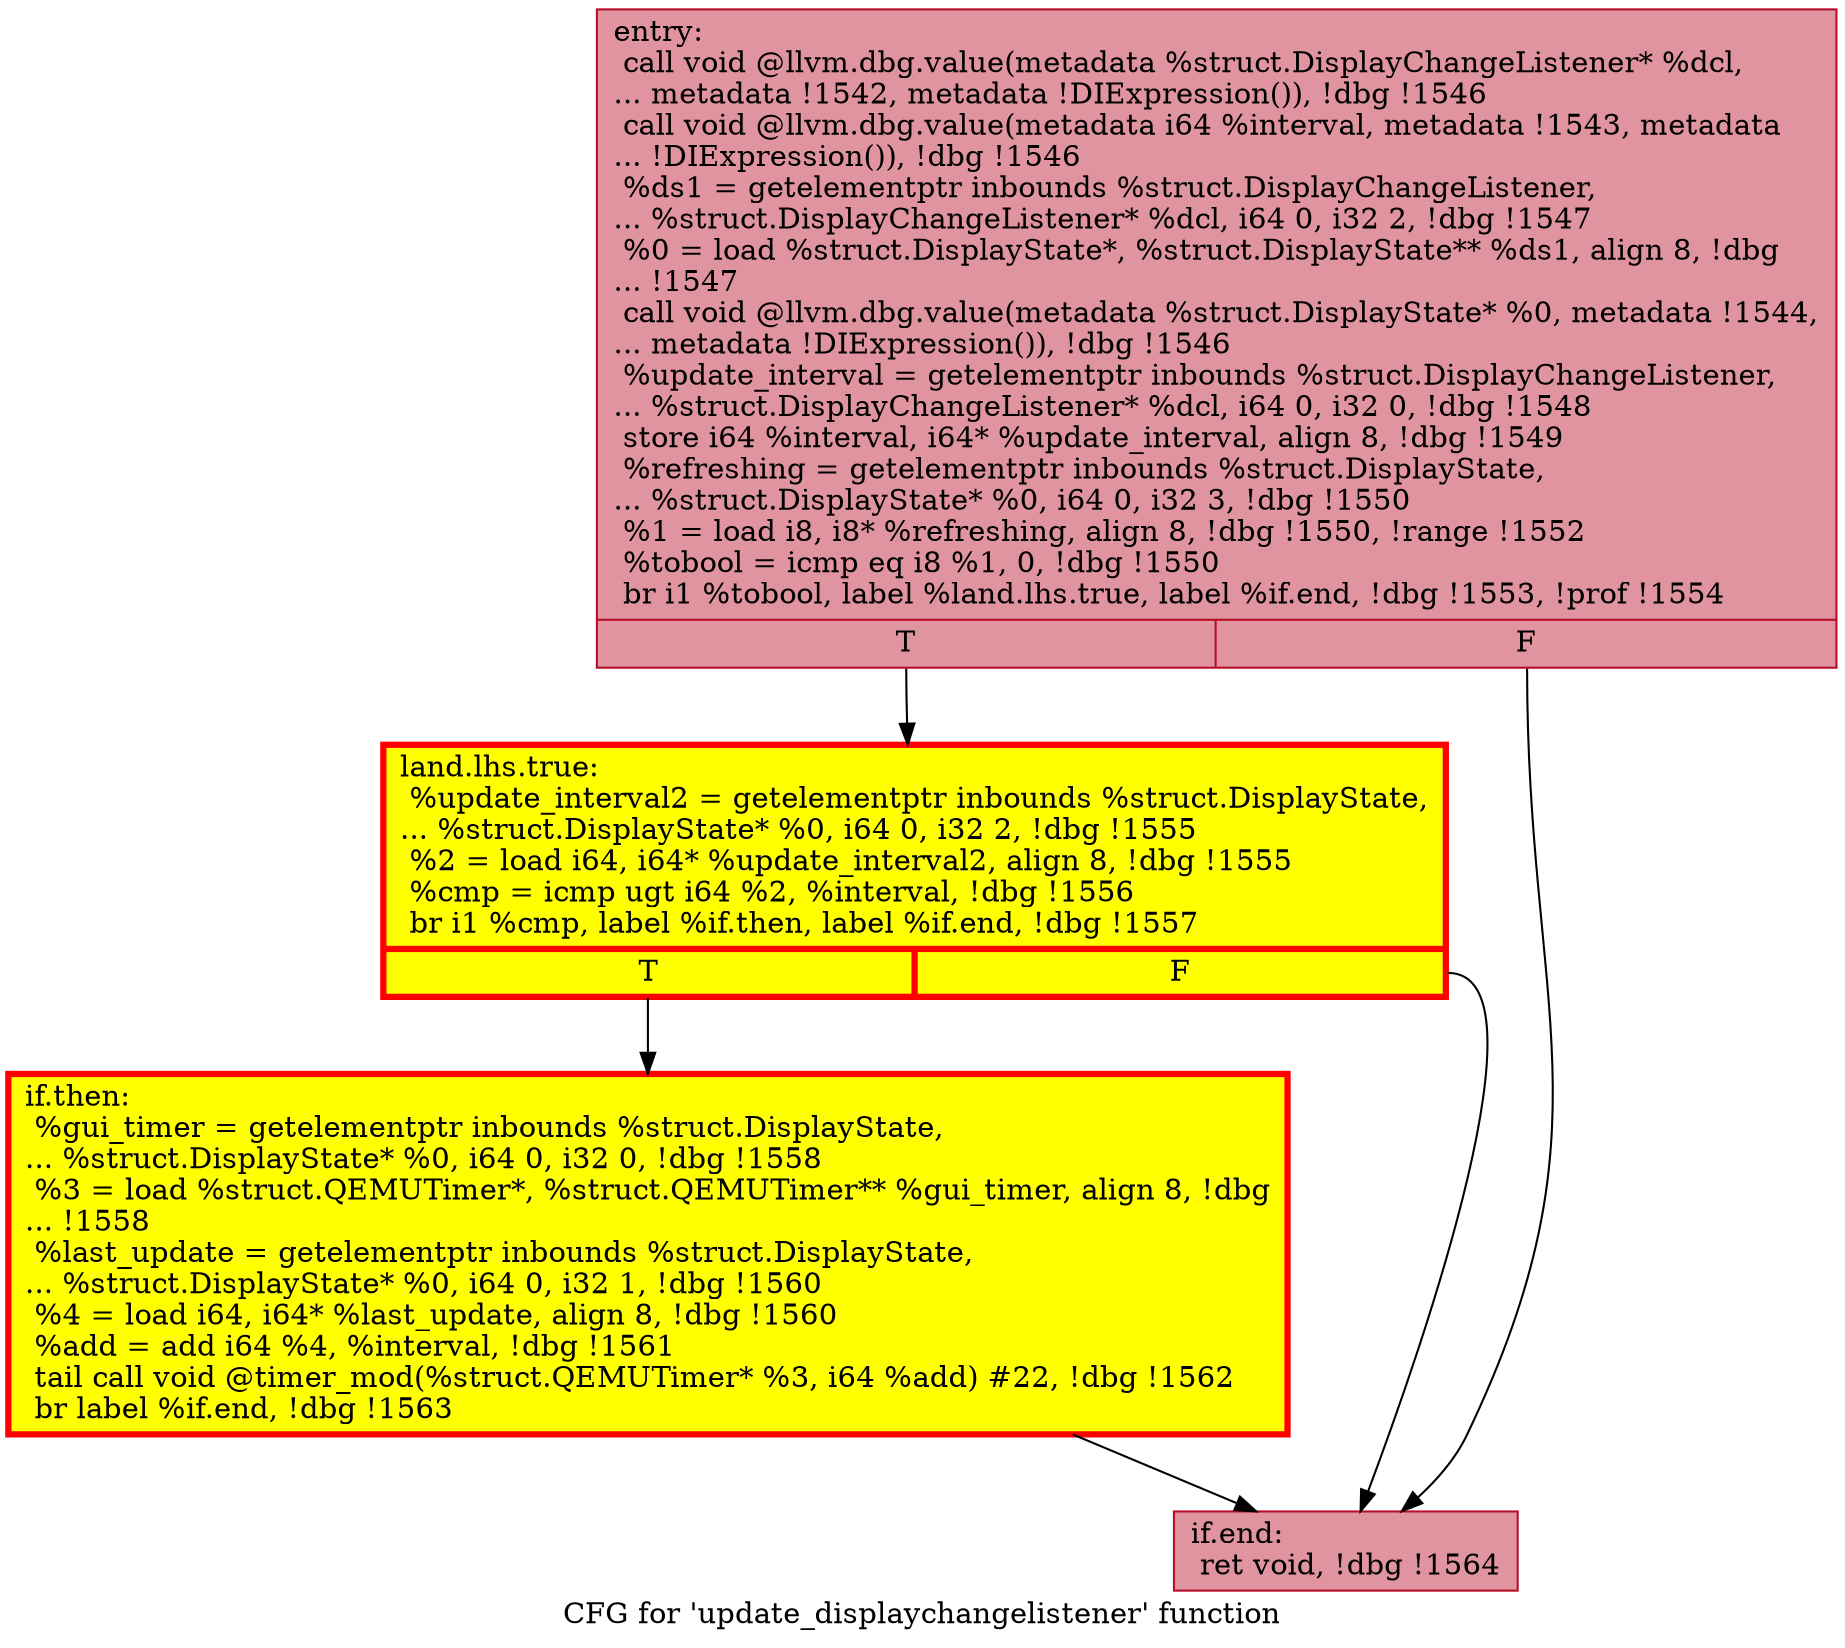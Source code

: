 digraph "CFG for 'update_displaychangelistener' function" {
	label="CFG for 'update_displaychangelistener' function";

	Node0x564187a5abc0 [shape=record,color="#b70d28ff", style=filled, fillcolor="#b70d2870",label="{entry:\l  call void @llvm.dbg.value(metadata %struct.DisplayChangeListener* %dcl,\l... metadata !1542, metadata !DIExpression()), !dbg !1546\l  call void @llvm.dbg.value(metadata i64 %interval, metadata !1543, metadata\l... !DIExpression()), !dbg !1546\l  %ds1 = getelementptr inbounds %struct.DisplayChangeListener,\l... %struct.DisplayChangeListener* %dcl, i64 0, i32 2, !dbg !1547\l  %0 = load %struct.DisplayState*, %struct.DisplayState** %ds1, align 8, !dbg\l... !1547\l  call void @llvm.dbg.value(metadata %struct.DisplayState* %0, metadata !1544,\l... metadata !DIExpression()), !dbg !1546\l  %update_interval = getelementptr inbounds %struct.DisplayChangeListener,\l... %struct.DisplayChangeListener* %dcl, i64 0, i32 0, !dbg !1548\l  store i64 %interval, i64* %update_interval, align 8, !dbg !1549\l  %refreshing = getelementptr inbounds %struct.DisplayState,\l... %struct.DisplayState* %0, i64 0, i32 3, !dbg !1550\l  %1 = load i8, i8* %refreshing, align 8, !dbg !1550, !range !1552\l  %tobool = icmp eq i8 %1, 0, !dbg !1550\l  br i1 %tobool, label %land.lhs.true, label %if.end, !dbg !1553, !prof !1554\l|{<s0>T|<s1>F}}"];
	Node0x564187a5abc0:s0 -> Node0x564187dc5350;
	Node0x564187a5abc0:s1 -> Node0x564187dc5300;
	Node0x564187dc5350 [shape=record,penwidth=3.0, style="filled", color="red", fillcolor="yellow",label="{land.lhs.true:                                    \l  %update_interval2 = getelementptr inbounds %struct.DisplayState,\l... %struct.DisplayState* %0, i64 0, i32 2, !dbg !1555\l  %2 = load i64, i64* %update_interval2, align 8, !dbg !1555\l  %cmp = icmp ugt i64 %2, %interval, !dbg !1556\l  br i1 %cmp, label %if.then, label %if.end, !dbg !1557\l|{<s0>T|<s1>F}}"];
	Node0x564187dc5350:s0 -> Node0x564187dc52b0;
	Node0x564187dc5350:s1 -> Node0x564187dc5300;
	Node0x564187dc52b0 [shape=record,penwidth=3.0, style="filled", color="red", fillcolor="yellow",label="{if.then:                                          \l  %gui_timer = getelementptr inbounds %struct.DisplayState,\l... %struct.DisplayState* %0, i64 0, i32 0, !dbg !1558\l  %3 = load %struct.QEMUTimer*, %struct.QEMUTimer** %gui_timer, align 8, !dbg\l... !1558\l  %last_update = getelementptr inbounds %struct.DisplayState,\l... %struct.DisplayState* %0, i64 0, i32 1, !dbg !1560\l  %4 = load i64, i64* %last_update, align 8, !dbg !1560\l  %add = add i64 %4, %interval, !dbg !1561\l  tail call void @timer_mod(%struct.QEMUTimer* %3, i64 %add) #22, !dbg !1562\l  br label %if.end, !dbg !1563\l}"];
	Node0x564187dc52b0 -> Node0x564187dc5300;
	Node0x564187dc5300 [shape=record,color="#b70d28ff", style=filled, fillcolor="#b70d2870",label="{if.end:                                           \l  ret void, !dbg !1564\l}"];
}
